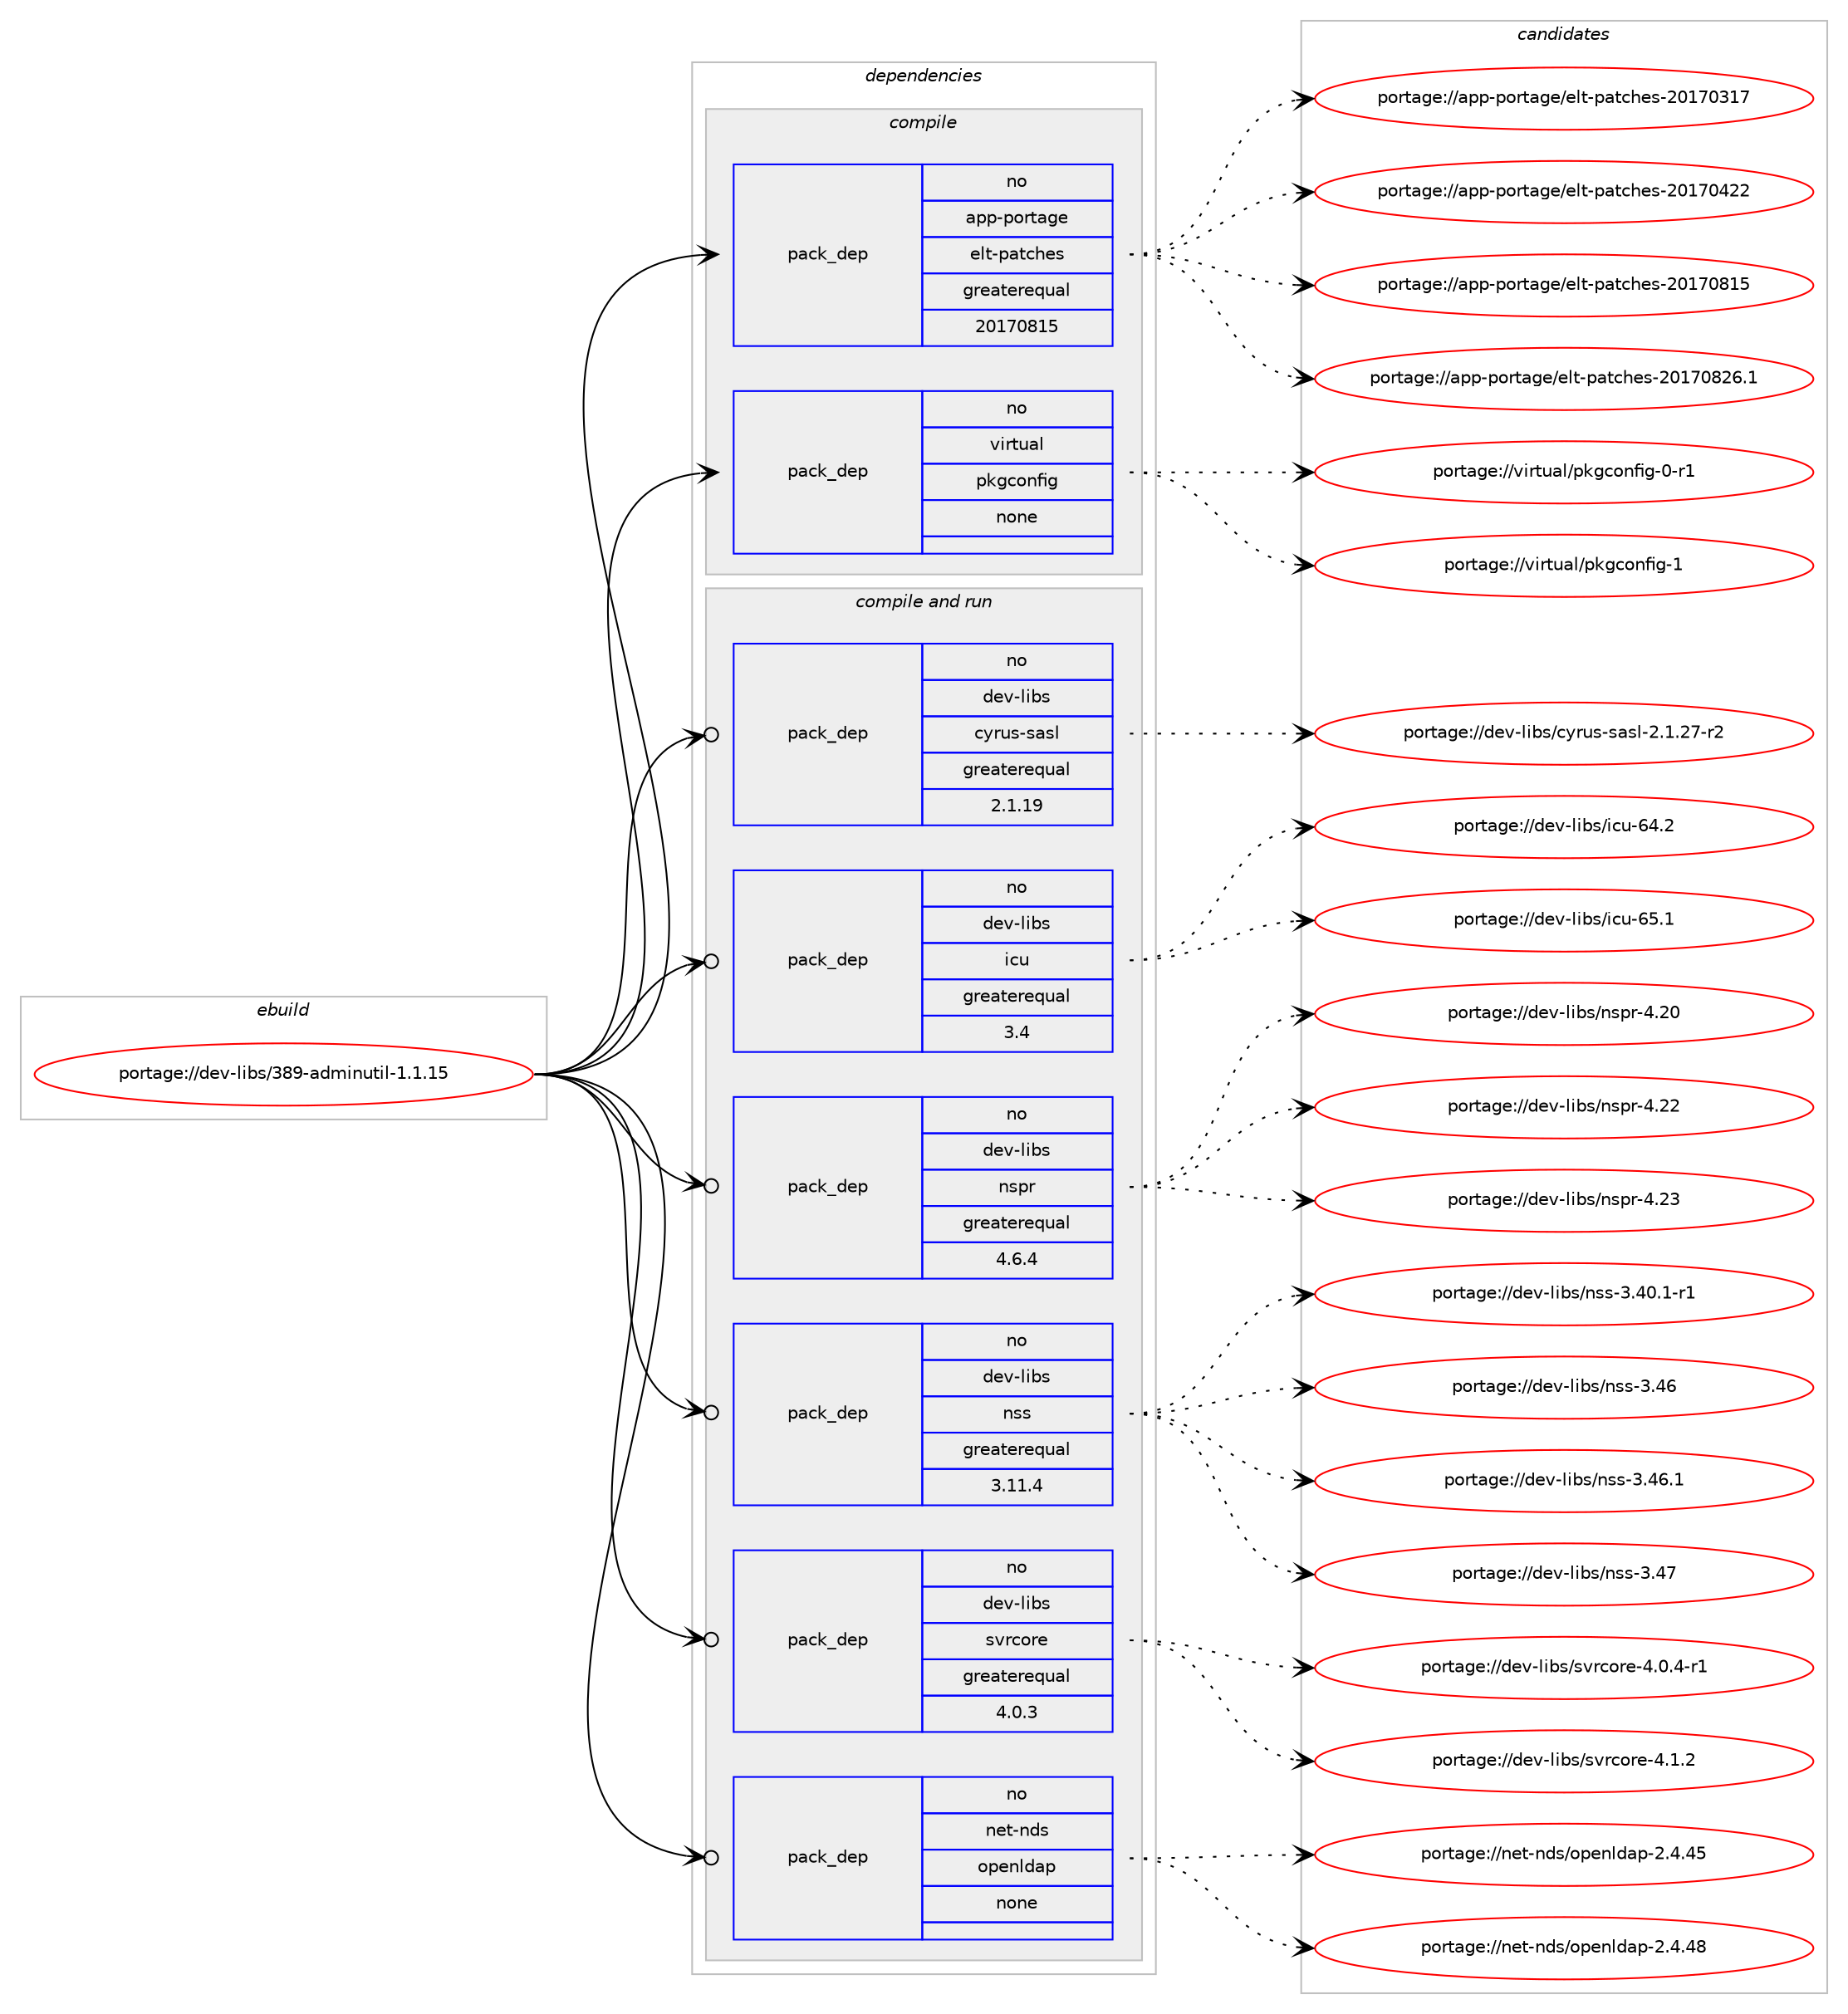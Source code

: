 digraph prolog {

# *************
# Graph options
# *************

newrank=true;
concentrate=true;
compound=true;
graph [rankdir=LR,fontname=Helvetica,fontsize=10,ranksep=1.5];#, ranksep=2.5, nodesep=0.2];
edge  [arrowhead=vee];
node  [fontname=Helvetica,fontsize=10];

# **********
# The ebuild
# **********

subgraph cluster_leftcol {
color=gray;
rank=same;
label=<<i>ebuild</i>>;
id [label="portage://dev-libs/389-adminutil-1.1.15", color=red, width=4, href="../dev-libs/389-adminutil-1.1.15.svg"];
}

# ****************
# The dependencies
# ****************

subgraph cluster_midcol {
color=gray;
label=<<i>dependencies</i>>;
subgraph cluster_compile {
fillcolor="#eeeeee";
style=filled;
label=<<i>compile</i>>;
subgraph pack74236 {
dependency97420 [label=<<TABLE BORDER="0" CELLBORDER="1" CELLSPACING="0" CELLPADDING="4" WIDTH="220"><TR><TD ROWSPAN="6" CELLPADDING="30">pack_dep</TD></TR><TR><TD WIDTH="110">no</TD></TR><TR><TD>app-portage</TD></TR><TR><TD>elt-patches</TD></TR><TR><TD>greaterequal</TD></TR><TR><TD>20170815</TD></TR></TABLE>>, shape=none, color=blue];
}
id:e -> dependency97420:w [weight=20,style="solid",arrowhead="vee"];
subgraph pack74237 {
dependency97421 [label=<<TABLE BORDER="0" CELLBORDER="1" CELLSPACING="0" CELLPADDING="4" WIDTH="220"><TR><TD ROWSPAN="6" CELLPADDING="30">pack_dep</TD></TR><TR><TD WIDTH="110">no</TD></TR><TR><TD>virtual</TD></TR><TR><TD>pkgconfig</TD></TR><TR><TD>none</TD></TR><TR><TD></TD></TR></TABLE>>, shape=none, color=blue];
}
id:e -> dependency97421:w [weight=20,style="solid",arrowhead="vee"];
}
subgraph cluster_compileandrun {
fillcolor="#eeeeee";
style=filled;
label=<<i>compile and run</i>>;
subgraph pack74238 {
dependency97422 [label=<<TABLE BORDER="0" CELLBORDER="1" CELLSPACING="0" CELLPADDING="4" WIDTH="220"><TR><TD ROWSPAN="6" CELLPADDING="30">pack_dep</TD></TR><TR><TD WIDTH="110">no</TD></TR><TR><TD>dev-libs</TD></TR><TR><TD>cyrus-sasl</TD></TR><TR><TD>greaterequal</TD></TR><TR><TD>2.1.19</TD></TR></TABLE>>, shape=none, color=blue];
}
id:e -> dependency97422:w [weight=20,style="solid",arrowhead="odotvee"];
subgraph pack74239 {
dependency97423 [label=<<TABLE BORDER="0" CELLBORDER="1" CELLSPACING="0" CELLPADDING="4" WIDTH="220"><TR><TD ROWSPAN="6" CELLPADDING="30">pack_dep</TD></TR><TR><TD WIDTH="110">no</TD></TR><TR><TD>dev-libs</TD></TR><TR><TD>icu</TD></TR><TR><TD>greaterequal</TD></TR><TR><TD>3.4</TD></TR></TABLE>>, shape=none, color=blue];
}
id:e -> dependency97423:w [weight=20,style="solid",arrowhead="odotvee"];
subgraph pack74240 {
dependency97424 [label=<<TABLE BORDER="0" CELLBORDER="1" CELLSPACING="0" CELLPADDING="4" WIDTH="220"><TR><TD ROWSPAN="6" CELLPADDING="30">pack_dep</TD></TR><TR><TD WIDTH="110">no</TD></TR><TR><TD>dev-libs</TD></TR><TR><TD>nspr</TD></TR><TR><TD>greaterequal</TD></TR><TR><TD>4.6.4</TD></TR></TABLE>>, shape=none, color=blue];
}
id:e -> dependency97424:w [weight=20,style="solid",arrowhead="odotvee"];
subgraph pack74241 {
dependency97425 [label=<<TABLE BORDER="0" CELLBORDER="1" CELLSPACING="0" CELLPADDING="4" WIDTH="220"><TR><TD ROWSPAN="6" CELLPADDING="30">pack_dep</TD></TR><TR><TD WIDTH="110">no</TD></TR><TR><TD>dev-libs</TD></TR><TR><TD>nss</TD></TR><TR><TD>greaterequal</TD></TR><TR><TD>3.11.4</TD></TR></TABLE>>, shape=none, color=blue];
}
id:e -> dependency97425:w [weight=20,style="solid",arrowhead="odotvee"];
subgraph pack74242 {
dependency97426 [label=<<TABLE BORDER="0" CELLBORDER="1" CELLSPACING="0" CELLPADDING="4" WIDTH="220"><TR><TD ROWSPAN="6" CELLPADDING="30">pack_dep</TD></TR><TR><TD WIDTH="110">no</TD></TR><TR><TD>dev-libs</TD></TR><TR><TD>svrcore</TD></TR><TR><TD>greaterequal</TD></TR><TR><TD>4.0.3</TD></TR></TABLE>>, shape=none, color=blue];
}
id:e -> dependency97426:w [weight=20,style="solid",arrowhead="odotvee"];
subgraph pack74243 {
dependency97427 [label=<<TABLE BORDER="0" CELLBORDER="1" CELLSPACING="0" CELLPADDING="4" WIDTH="220"><TR><TD ROWSPAN="6" CELLPADDING="30">pack_dep</TD></TR><TR><TD WIDTH="110">no</TD></TR><TR><TD>net-nds</TD></TR><TR><TD>openldap</TD></TR><TR><TD>none</TD></TR><TR><TD></TD></TR></TABLE>>, shape=none, color=blue];
}
id:e -> dependency97427:w [weight=20,style="solid",arrowhead="odotvee"];
}
subgraph cluster_run {
fillcolor="#eeeeee";
style=filled;
label=<<i>run</i>>;
}
}

# **************
# The candidates
# **************

subgraph cluster_choices {
rank=same;
color=gray;
label=<<i>candidates</i>>;

subgraph choice74236 {
color=black;
nodesep=1;
choiceportage97112112451121111141169710310147101108116451129711699104101115455048495548514955 [label="portage://app-portage/elt-patches-20170317", color=red, width=4,href="../app-portage/elt-patches-20170317.svg"];
choiceportage97112112451121111141169710310147101108116451129711699104101115455048495548525050 [label="portage://app-portage/elt-patches-20170422", color=red, width=4,href="../app-portage/elt-patches-20170422.svg"];
choiceportage97112112451121111141169710310147101108116451129711699104101115455048495548564953 [label="portage://app-portage/elt-patches-20170815", color=red, width=4,href="../app-portage/elt-patches-20170815.svg"];
choiceportage971121124511211111411697103101471011081164511297116991041011154550484955485650544649 [label="portage://app-portage/elt-patches-20170826.1", color=red, width=4,href="../app-portage/elt-patches-20170826.1.svg"];
dependency97420:e -> choiceportage97112112451121111141169710310147101108116451129711699104101115455048495548514955:w [style=dotted,weight="100"];
dependency97420:e -> choiceportage97112112451121111141169710310147101108116451129711699104101115455048495548525050:w [style=dotted,weight="100"];
dependency97420:e -> choiceportage97112112451121111141169710310147101108116451129711699104101115455048495548564953:w [style=dotted,weight="100"];
dependency97420:e -> choiceportage971121124511211111411697103101471011081164511297116991041011154550484955485650544649:w [style=dotted,weight="100"];
}
subgraph choice74237 {
color=black;
nodesep=1;
choiceportage11810511411611797108471121071039911111010210510345484511449 [label="portage://virtual/pkgconfig-0-r1", color=red, width=4,href="../virtual/pkgconfig-0-r1.svg"];
choiceportage1181051141161179710847112107103991111101021051034549 [label="portage://virtual/pkgconfig-1", color=red, width=4,href="../virtual/pkgconfig-1.svg"];
dependency97421:e -> choiceportage11810511411611797108471121071039911111010210510345484511449:w [style=dotted,weight="100"];
dependency97421:e -> choiceportage1181051141161179710847112107103991111101021051034549:w [style=dotted,weight="100"];
}
subgraph choice74238 {
color=black;
nodesep=1;
choiceportage100101118451081059811547991211141171154511597115108455046494650554511450 [label="portage://dev-libs/cyrus-sasl-2.1.27-r2", color=red, width=4,href="../dev-libs/cyrus-sasl-2.1.27-r2.svg"];
dependency97422:e -> choiceportage100101118451081059811547991211141171154511597115108455046494650554511450:w [style=dotted,weight="100"];
}
subgraph choice74239 {
color=black;
nodesep=1;
choiceportage100101118451081059811547105991174554524650 [label="portage://dev-libs/icu-64.2", color=red, width=4,href="../dev-libs/icu-64.2.svg"];
choiceportage100101118451081059811547105991174554534649 [label="portage://dev-libs/icu-65.1", color=red, width=4,href="../dev-libs/icu-65.1.svg"];
dependency97423:e -> choiceportage100101118451081059811547105991174554524650:w [style=dotted,weight="100"];
dependency97423:e -> choiceportage100101118451081059811547105991174554534649:w [style=dotted,weight="100"];
}
subgraph choice74240 {
color=black;
nodesep=1;
choiceportage1001011184510810598115471101151121144552465048 [label="portage://dev-libs/nspr-4.20", color=red, width=4,href="../dev-libs/nspr-4.20.svg"];
choiceportage1001011184510810598115471101151121144552465050 [label="portage://dev-libs/nspr-4.22", color=red, width=4,href="../dev-libs/nspr-4.22.svg"];
choiceportage1001011184510810598115471101151121144552465051 [label="portage://dev-libs/nspr-4.23", color=red, width=4,href="../dev-libs/nspr-4.23.svg"];
dependency97424:e -> choiceportage1001011184510810598115471101151121144552465048:w [style=dotted,weight="100"];
dependency97424:e -> choiceportage1001011184510810598115471101151121144552465050:w [style=dotted,weight="100"];
dependency97424:e -> choiceportage1001011184510810598115471101151121144552465051:w [style=dotted,weight="100"];
}
subgraph choice74241 {
color=black;
nodesep=1;
choiceportage100101118451081059811547110115115455146524846494511449 [label="portage://dev-libs/nss-3.40.1-r1", color=red, width=4,href="../dev-libs/nss-3.40.1-r1.svg"];
choiceportage1001011184510810598115471101151154551465254 [label="portage://dev-libs/nss-3.46", color=red, width=4,href="../dev-libs/nss-3.46.svg"];
choiceportage10010111845108105981154711011511545514652544649 [label="portage://dev-libs/nss-3.46.1", color=red, width=4,href="../dev-libs/nss-3.46.1.svg"];
choiceportage1001011184510810598115471101151154551465255 [label="portage://dev-libs/nss-3.47", color=red, width=4,href="../dev-libs/nss-3.47.svg"];
dependency97425:e -> choiceportage100101118451081059811547110115115455146524846494511449:w [style=dotted,weight="100"];
dependency97425:e -> choiceportage1001011184510810598115471101151154551465254:w [style=dotted,weight="100"];
dependency97425:e -> choiceportage10010111845108105981154711011511545514652544649:w [style=dotted,weight="100"];
dependency97425:e -> choiceportage1001011184510810598115471101151154551465255:w [style=dotted,weight="100"];
}
subgraph choice74242 {
color=black;
nodesep=1;
choiceportage100101118451081059811547115118114991111141014552464846524511449 [label="portage://dev-libs/svrcore-4.0.4-r1", color=red, width=4,href="../dev-libs/svrcore-4.0.4-r1.svg"];
choiceportage10010111845108105981154711511811499111114101455246494650 [label="portage://dev-libs/svrcore-4.1.2", color=red, width=4,href="../dev-libs/svrcore-4.1.2.svg"];
dependency97426:e -> choiceportage100101118451081059811547115118114991111141014552464846524511449:w [style=dotted,weight="100"];
dependency97426:e -> choiceportage10010111845108105981154711511811499111114101455246494650:w [style=dotted,weight="100"];
}
subgraph choice74243 {
color=black;
nodesep=1;
choiceportage11010111645110100115471111121011101081009711245504652465253 [label="portage://net-nds/openldap-2.4.45", color=red, width=4,href="../net-nds/openldap-2.4.45.svg"];
choiceportage11010111645110100115471111121011101081009711245504652465256 [label="portage://net-nds/openldap-2.4.48", color=red, width=4,href="../net-nds/openldap-2.4.48.svg"];
dependency97427:e -> choiceportage11010111645110100115471111121011101081009711245504652465253:w [style=dotted,weight="100"];
dependency97427:e -> choiceportage11010111645110100115471111121011101081009711245504652465256:w [style=dotted,weight="100"];
}
}

}
